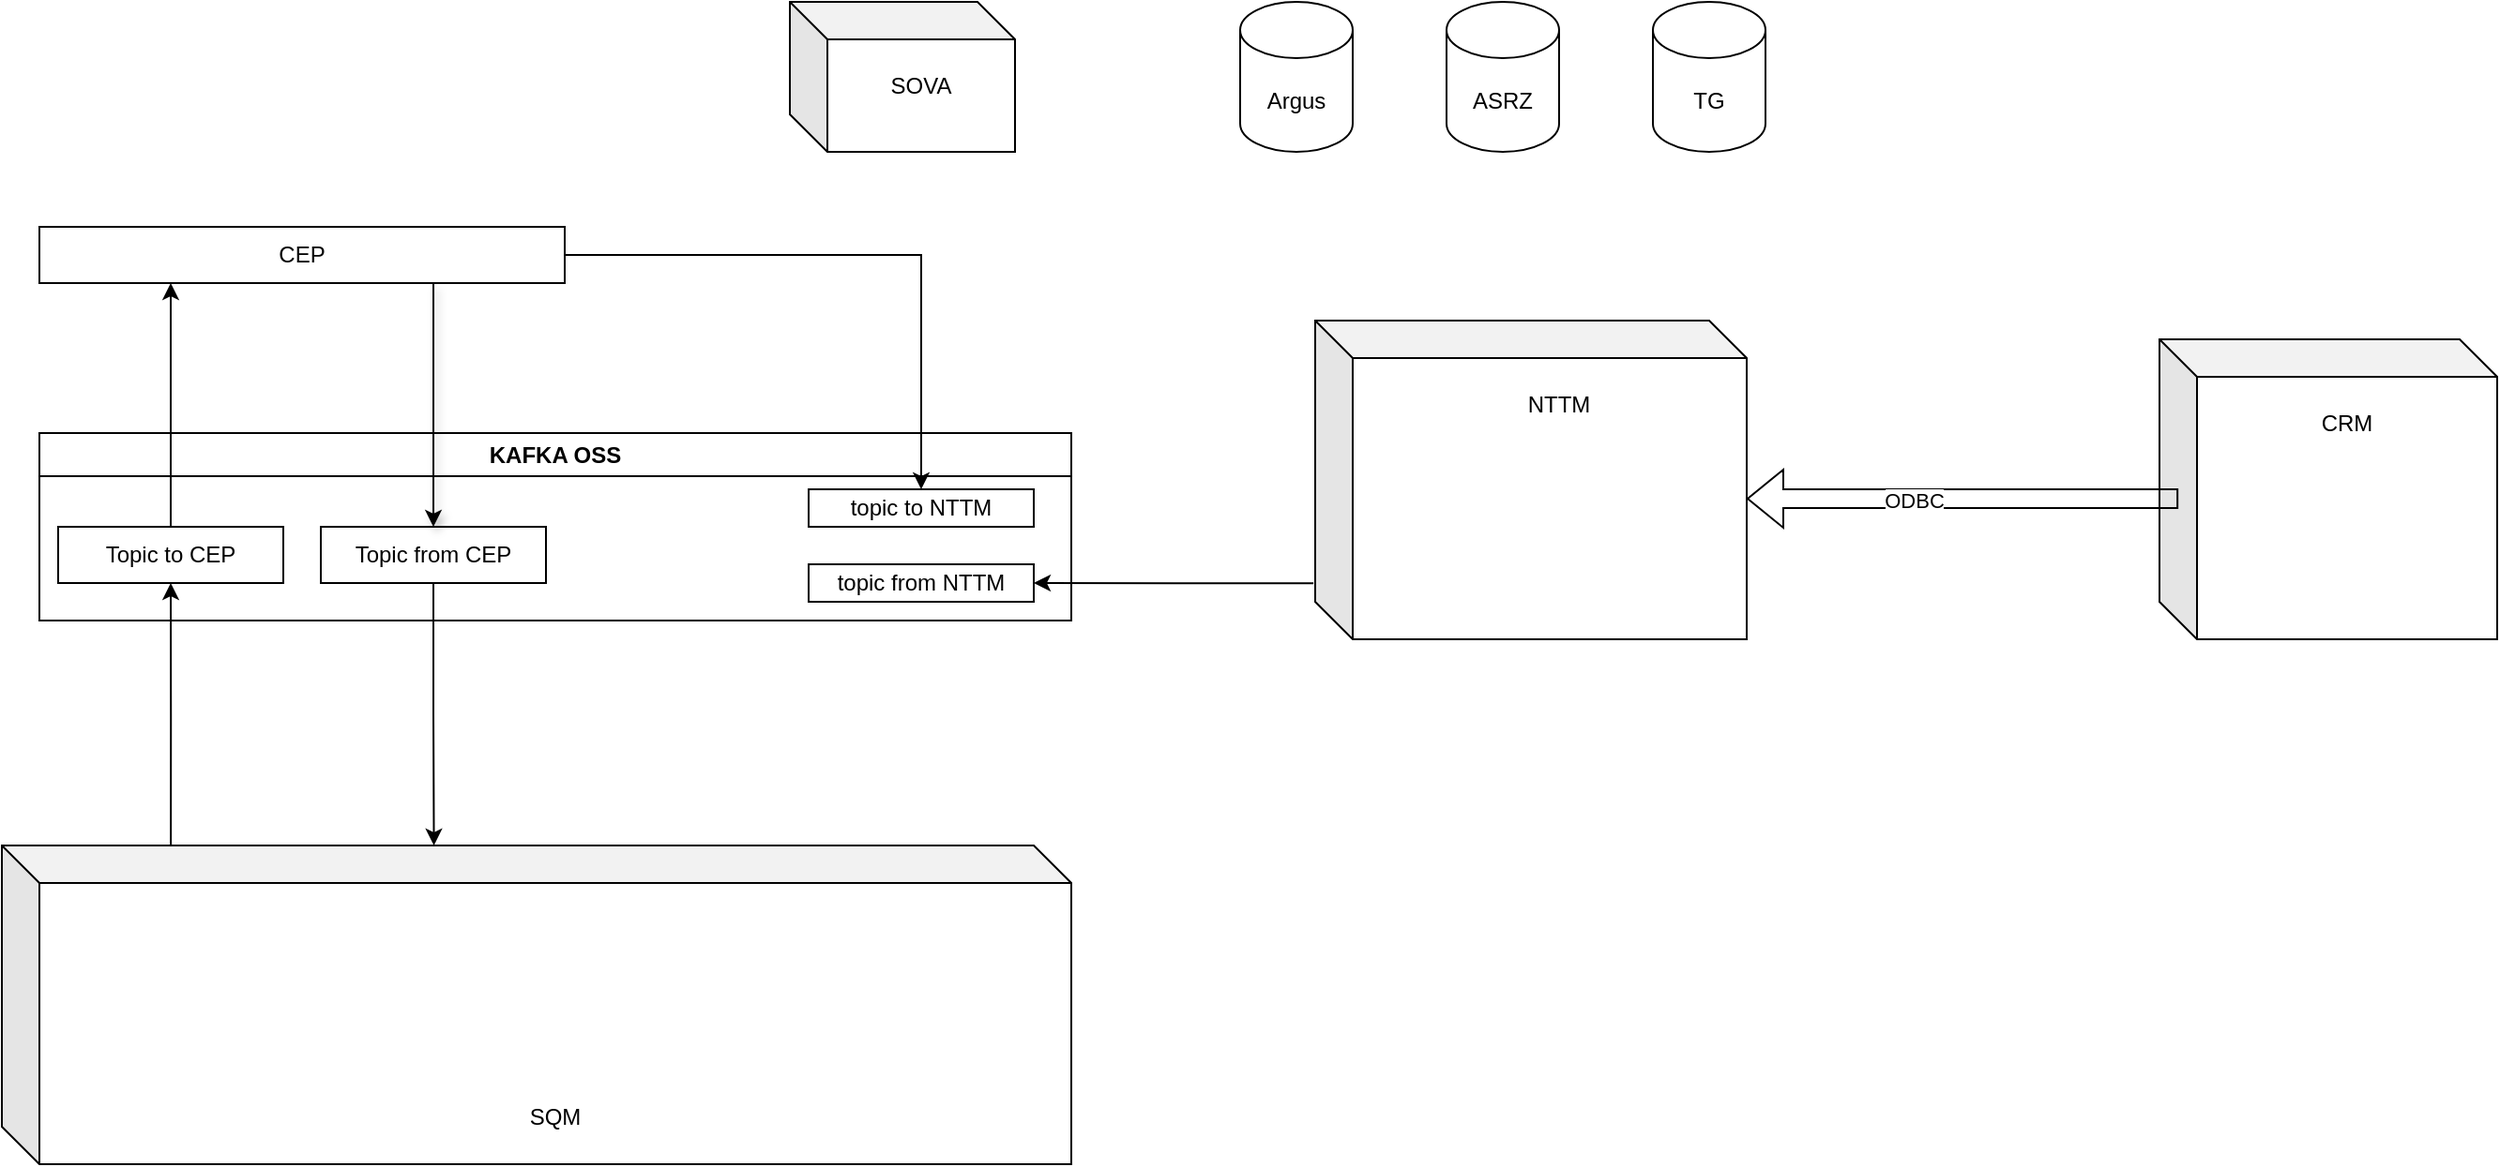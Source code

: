 <mxfile version="24.8.0">
  <diagram name="Страница — 1" id="CNGbqbiZIYPsTiG5xjIv">
    <mxGraphModel dx="1854" dy="1898" grid="1" gridSize="10" guides="1" tooltips="1" connect="1" arrows="1" fold="1" page="1" pageScale="1" pageWidth="827" pageHeight="1169" math="0" shadow="0">
      <root>
        <mxCell id="0" />
        <mxCell id="1" parent="0" />
        <mxCell id="Ng3tPyINmZJw2xmhOUaY-4" value="&lt;div&gt;KAFKA OSS&lt;/div&gt;" style="swimlane;whiteSpace=wrap;html=1;" vertex="1" parent="1">
          <mxGeometry x="130" y="150" width="550" height="100" as="geometry">
            <mxRectangle x="130" y="150" width="110" height="30" as="alternateBounds" />
          </mxGeometry>
        </mxCell>
        <mxCell id="Ng3tPyINmZJw2xmhOUaY-5" value="Topic to CEP" style="rounded=0;whiteSpace=wrap;html=1;" vertex="1" parent="Ng3tPyINmZJw2xmhOUaY-4">
          <mxGeometry x="10" y="50" width="120" height="30" as="geometry" />
        </mxCell>
        <mxCell id="Ng3tPyINmZJw2xmhOUaY-6" value="Topic from CEP" style="rounded=0;whiteSpace=wrap;html=1;" vertex="1" parent="Ng3tPyINmZJw2xmhOUaY-4">
          <mxGeometry x="150" y="50" width="120" height="30" as="geometry" />
        </mxCell>
        <mxCell id="Ng3tPyINmZJw2xmhOUaY-28" value="topic to NTTM" style="rounded=0;whiteSpace=wrap;html=1;" vertex="1" parent="Ng3tPyINmZJw2xmhOUaY-4">
          <mxGeometry x="410" y="30" width="120" height="20" as="geometry" />
        </mxCell>
        <mxCell id="Ng3tPyINmZJw2xmhOUaY-29" value="topic from NTTM" style="rounded=0;whiteSpace=wrap;html=1;" vertex="1" parent="Ng3tPyINmZJw2xmhOUaY-4">
          <mxGeometry x="410" y="70" width="120" height="20" as="geometry" />
        </mxCell>
        <mxCell id="Ng3tPyINmZJw2xmhOUaY-30" style="edgeStyle=orthogonalEdgeStyle;rounded=0;orthogonalLoop=1;jettySize=auto;html=1;" edge="1" parent="1" source="Ng3tPyINmZJw2xmhOUaY-1" target="Ng3tPyINmZJw2xmhOUaY-28">
          <mxGeometry relative="1" as="geometry" />
        </mxCell>
        <mxCell id="Ng3tPyINmZJw2xmhOUaY-1" value="" style="rounded=0;whiteSpace=wrap;html=1;" vertex="1" parent="1">
          <mxGeometry x="130" y="40" width="280" height="30" as="geometry" />
        </mxCell>
        <mxCell id="Ng3tPyINmZJw2xmhOUaY-9" style="edgeStyle=orthogonalEdgeStyle;rounded=0;orthogonalLoop=1;jettySize=auto;html=1;exitX=0.75;exitY=1;exitDx=0;exitDy=0;shadow=1;" edge="1" parent="1" source="Ng3tPyINmZJw2xmhOUaY-1" target="Ng3tPyINmZJw2xmhOUaY-6">
          <mxGeometry relative="1" as="geometry" />
        </mxCell>
        <mxCell id="Ng3tPyINmZJw2xmhOUaY-2" value="CEP" style="text;html=1;align=center;verticalAlign=middle;whiteSpace=wrap;rounded=0;" vertex="1" parent="1">
          <mxGeometry x="240" y="40" width="60" height="30" as="geometry" />
        </mxCell>
        <mxCell id="Ng3tPyINmZJw2xmhOUaY-7" style="edgeStyle=orthogonalEdgeStyle;rounded=0;orthogonalLoop=1;jettySize=auto;html=1;entryX=0.25;entryY=1;entryDx=0;entryDy=0;" edge="1" parent="1" source="Ng3tPyINmZJw2xmhOUaY-5" target="Ng3tPyINmZJw2xmhOUaY-1">
          <mxGeometry relative="1" as="geometry" />
        </mxCell>
        <mxCell id="Ng3tPyINmZJw2xmhOUaY-12" style="edgeStyle=orthogonalEdgeStyle;rounded=0;orthogonalLoop=1;jettySize=auto;html=1;exitX=0.158;exitY=0.029;exitDx=0;exitDy=0;exitPerimeter=0;" edge="1" parent="1" source="Ng3tPyINmZJw2xmhOUaY-10" target="Ng3tPyINmZJw2xmhOUaY-5">
          <mxGeometry relative="1" as="geometry" />
        </mxCell>
        <mxCell id="Ng3tPyINmZJw2xmhOUaY-10" value="" style="shape=cube;whiteSpace=wrap;html=1;boundedLbl=1;backgroundOutline=1;darkOpacity=0.05;darkOpacity2=0.1;" vertex="1" parent="1">
          <mxGeometry x="110" y="370" width="570" height="170" as="geometry" />
        </mxCell>
        <mxCell id="Ng3tPyINmZJw2xmhOUaY-11" value="SQM" style="text;html=1;align=center;verticalAlign=middle;whiteSpace=wrap;rounded=0;" vertex="1" parent="1">
          <mxGeometry x="375" y="500" width="60" height="30" as="geometry" />
        </mxCell>
        <mxCell id="Ng3tPyINmZJw2xmhOUaY-13" style="edgeStyle=orthogonalEdgeStyle;rounded=0;orthogonalLoop=1;jettySize=auto;html=1;entryX=0.404;entryY=0;entryDx=0;entryDy=0;entryPerimeter=0;" edge="1" parent="1" source="Ng3tPyINmZJw2xmhOUaY-6" target="Ng3tPyINmZJw2xmhOUaY-10">
          <mxGeometry relative="1" as="geometry" />
        </mxCell>
        <mxCell id="Ng3tPyINmZJw2xmhOUaY-31" style="edgeStyle=orthogonalEdgeStyle;rounded=0;orthogonalLoop=1;jettySize=auto;html=1;exitX=-0.004;exitY=0.824;exitDx=0;exitDy=0;exitPerimeter=0;" edge="1" parent="1" source="Ng3tPyINmZJw2xmhOUaY-14" target="Ng3tPyINmZJw2xmhOUaY-29">
          <mxGeometry relative="1" as="geometry" />
        </mxCell>
        <mxCell id="Ng3tPyINmZJw2xmhOUaY-14" value="" style="shape=cube;whiteSpace=wrap;html=1;boundedLbl=1;backgroundOutline=1;darkOpacity=0.05;darkOpacity2=0.1;" vertex="1" parent="1">
          <mxGeometry x="810" y="90" width="230" height="170" as="geometry" />
        </mxCell>
        <mxCell id="Ng3tPyINmZJw2xmhOUaY-16" value="NTTM" style="text;html=1;align=center;verticalAlign=middle;whiteSpace=wrap;rounded=0;" vertex="1" parent="1">
          <mxGeometry x="910" y="120" width="60" height="30" as="geometry" />
        </mxCell>
        <mxCell id="Ng3tPyINmZJw2xmhOUaY-17" value="" style="shape=cube;whiteSpace=wrap;html=1;boundedLbl=1;backgroundOutline=1;darkOpacity=0.05;darkOpacity2=0.1;" vertex="1" parent="1">
          <mxGeometry x="530" y="-80" width="120" height="80" as="geometry" />
        </mxCell>
        <mxCell id="Ng3tPyINmZJw2xmhOUaY-19" value="SOVA" style="text;html=1;align=center;verticalAlign=middle;whiteSpace=wrap;rounded=0;" vertex="1" parent="1">
          <mxGeometry x="570" y="-50" width="60" height="30" as="geometry" />
        </mxCell>
        <mxCell id="Ng3tPyINmZJw2xmhOUaY-20" value="Argus" style="shape=cylinder3;whiteSpace=wrap;html=1;boundedLbl=1;backgroundOutline=1;size=15;" vertex="1" parent="1">
          <mxGeometry x="770" y="-80" width="60" height="80" as="geometry" />
        </mxCell>
        <mxCell id="Ng3tPyINmZJw2xmhOUaY-22" value="ASRZ" style="shape=cylinder3;whiteSpace=wrap;html=1;boundedLbl=1;backgroundOutline=1;size=15;" vertex="1" parent="1">
          <mxGeometry x="880" y="-80" width="60" height="80" as="geometry" />
        </mxCell>
        <mxCell id="Ng3tPyINmZJw2xmhOUaY-23" value="TG" style="shape=cylinder3;whiteSpace=wrap;html=1;boundedLbl=1;backgroundOutline=1;size=15;" vertex="1" parent="1">
          <mxGeometry x="990" y="-80" width="60" height="80" as="geometry" />
        </mxCell>
        <mxCell id="Ng3tPyINmZJw2xmhOUaY-24" value="" style="shape=cube;whiteSpace=wrap;html=1;boundedLbl=1;backgroundOutline=1;darkOpacity=0.05;darkOpacity2=0.1;" vertex="1" parent="1">
          <mxGeometry x="1260" y="100" width="180" height="160" as="geometry" />
        </mxCell>
        <mxCell id="Ng3tPyINmZJw2xmhOUaY-25" value="CRM" style="text;html=1;align=center;verticalAlign=middle;whiteSpace=wrap;rounded=0;" vertex="1" parent="1">
          <mxGeometry x="1330" y="130" width="60" height="30" as="geometry" />
        </mxCell>
        <mxCell id="Ng3tPyINmZJw2xmhOUaY-26" value="" style="shape=flexArrow;endArrow=classic;html=1;rounded=0;entryX=0;entryY=0;entryDx=230;entryDy=95;entryPerimeter=0;exitX=0.056;exitY=0.531;exitDx=0;exitDy=0;exitPerimeter=0;" edge="1" parent="1" source="Ng3tPyINmZJw2xmhOUaY-24" target="Ng3tPyINmZJw2xmhOUaY-14">
          <mxGeometry width="50" height="50" relative="1" as="geometry">
            <mxPoint x="1200" y="240" as="sourcePoint" />
            <mxPoint x="1250" y="190" as="targetPoint" />
          </mxGeometry>
        </mxCell>
        <mxCell id="Ng3tPyINmZJw2xmhOUaY-27" value="ODBC" style="edgeLabel;html=1;align=center;verticalAlign=middle;resizable=0;points=[];" vertex="1" connectable="0" parent="Ng3tPyINmZJw2xmhOUaY-26">
          <mxGeometry x="0.226" y="1" relative="1" as="geometry">
            <mxPoint as="offset" />
          </mxGeometry>
        </mxCell>
      </root>
    </mxGraphModel>
  </diagram>
</mxfile>
